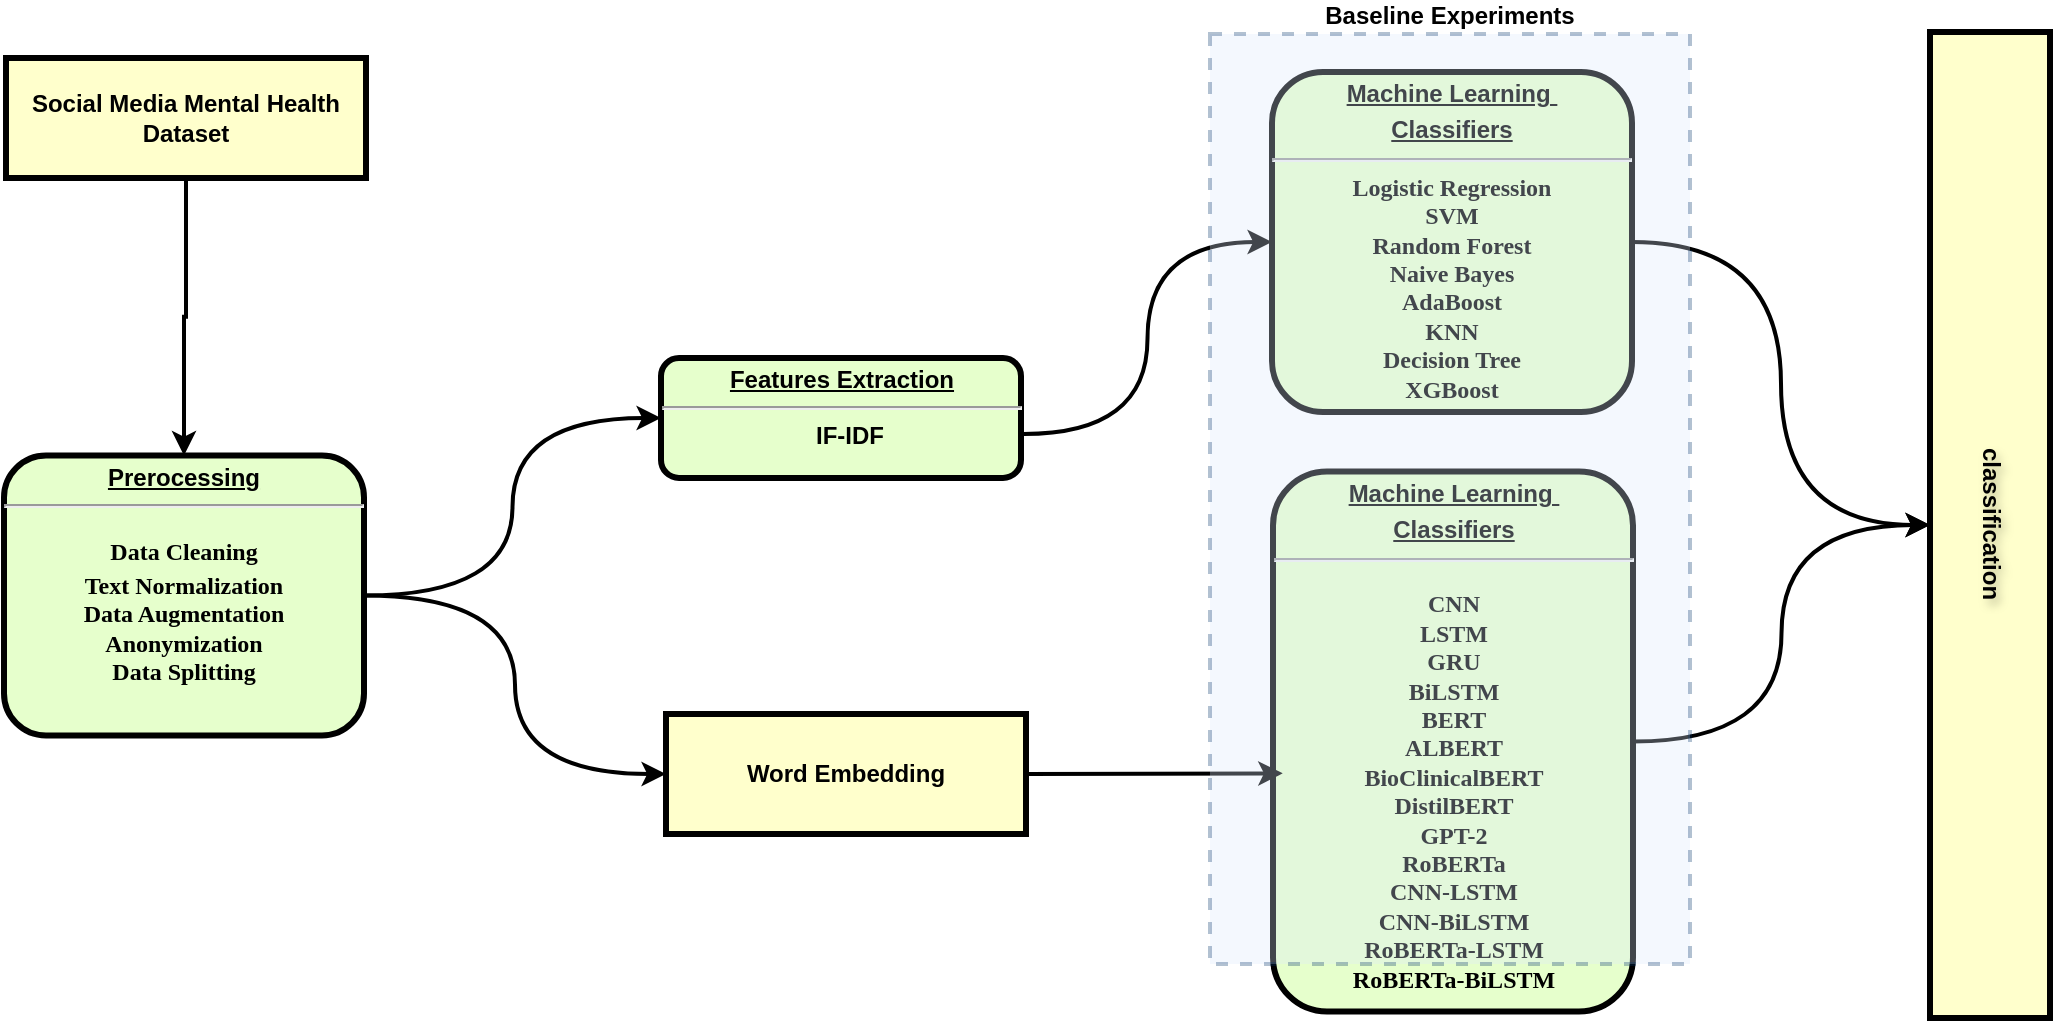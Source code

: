 <mxfile version="24.7.6">
  <diagram name="Page-1" id="c7558073-3199-34d8-9f00-42111426c3f3">
    <mxGraphModel dx="2409" dy="4264" grid="1" gridSize="10" guides="1" tooltips="1" connect="1" arrows="1" fold="1" page="1" pageScale="1" pageWidth="826" pageHeight="1169" background="none" math="0" shadow="0">
      <root>
        <mxCell id="0" />
        <mxCell id="1" parent="0" />
        <mxCell id="sLRV9vYnDIUPVNr7N1KM-106" style="edgeStyle=orthogonalEdgeStyle;rounded=0;orthogonalLoop=1;jettySize=auto;html=1;verticalAlign=top;strokeWidth=2;strokeColor=#000000;" edge="1" parent="1" source="sLRV9vYnDIUPVNr7N1KM-96" target="sLRV9vYnDIUPVNr7N1KM-97">
          <mxGeometry relative="1" as="geometry" />
        </mxCell>
        <mxCell id="sLRV9vYnDIUPVNr7N1KM-96" value="Social Media Mental Health Dataset" style="whiteSpace=wrap;align=center;verticalAlign=middle;fontStyle=1;strokeWidth=3;fillColor=#FFFFCC" vertex="1" parent="1">
          <mxGeometry x="-789" y="-3427" width="180" height="60" as="geometry" />
        </mxCell>
        <mxCell id="sLRV9vYnDIUPVNr7N1KM-108" style="edgeStyle=orthogonalEdgeStyle;rounded=0;orthogonalLoop=1;jettySize=auto;html=1;exitX=1;exitY=0.5;exitDx=0;exitDy=0;entryX=0;entryY=0.5;entryDx=0;entryDy=0;curved=1;strokeWidth=2;" edge="1" parent="1" source="sLRV9vYnDIUPVNr7N1KM-97" target="sLRV9vYnDIUPVNr7N1KM-98">
          <mxGeometry relative="1" as="geometry" />
        </mxCell>
        <mxCell id="sLRV9vYnDIUPVNr7N1KM-109" style="edgeStyle=orthogonalEdgeStyle;rounded=0;orthogonalLoop=1;jettySize=auto;html=1;entryX=0;entryY=0.5;entryDx=0;entryDy=0;curved=1;strokeWidth=2;" edge="1" parent="1" source="sLRV9vYnDIUPVNr7N1KM-97" target="sLRV9vYnDIUPVNr7N1KM-103">
          <mxGeometry relative="1" as="geometry" />
        </mxCell>
        <mxCell id="sLRV9vYnDIUPVNr7N1KM-97" value="&lt;p style=&quot;margin: 0px; margin-top: 4px; text-align: center; text-decoration: underline;&quot;&gt;&lt;strong&gt;Prerocessing&lt;br&gt;&lt;/strong&gt;&lt;/p&gt;&lt;hr&gt;&lt;h4 style=&quot;margin-top: 11pt; margin-bottom: 2pt;&quot;&gt;&lt;font style=&quot;font-size: 12px;&quot;&gt;&lt;span style=&quot;font-family: &amp;quot;Times New Roman&amp;quot;;&quot; dir=&quot;LTR&quot;&gt;Data Cleaning&lt;/span&gt;&lt;span style=&quot;font-family: &amp;quot;Times New Roman&amp;quot;;&quot;&gt;&lt;/span&gt;&lt;/font&gt;&lt;/h4&gt;&lt;div style=&quot;&quot;&gt;&lt;span style=&quot;font-family: &amp;quot;Times New Roman&amp;quot;;&quot; dir=&quot;LTR&quot;&gt;&lt;font style=&quot;font-size: 12px;&quot;&gt;Text Normalization&lt;/font&gt;&lt;/span&gt;&lt;/div&gt;&lt;div style=&quot;&quot;&gt;&lt;span style=&quot;font-family: &amp;quot;Times New Roman&amp;quot;; background-color: initial;&quot;&gt;&lt;font style=&quot;font-size: 12px;&quot;&gt;Data Augmentation&lt;/font&gt;&lt;/span&gt;&lt;/div&gt;&lt;div style=&quot;&quot;&gt;&lt;span style=&quot;font-family: &amp;quot;Times New Roman&amp;quot;; background-color: initial;&quot;&gt;&lt;font style=&quot;font-size: 12px;&quot;&gt;Anonymization&lt;/font&gt;&lt;/span&gt;&lt;/div&gt;&lt;div style=&quot;&quot;&gt;&lt;span style=&quot;font-family: &amp;quot;Times New Roman&amp;quot;; background-color: initial;&quot;&gt;&lt;font style=&quot;font-size: 12px;&quot;&gt;Data Splitting&lt;/font&gt;&lt;/span&gt;&lt;/div&gt;&lt;div style=&quot;&quot;&gt;&lt;span style=&quot;font-size: 10.5pt; font-family: &amp;quot;Times New Roman&amp;quot;; background-color: initial;&quot;&gt;&lt;br&gt;&lt;/span&gt;&lt;/div&gt;" style="verticalAlign=middle;align=center;overflow=fill;fontSize=12;fontFamily=Helvetica;html=1;rounded=1;fontStyle=1;strokeWidth=3;fillColor=#E6FFCC" vertex="1" parent="1">
          <mxGeometry x="-790" y="-3228.25" width="180" height="140" as="geometry" />
        </mxCell>
        <mxCell id="sLRV9vYnDIUPVNr7N1KM-110" style="edgeStyle=orthogonalEdgeStyle;rounded=0;orthogonalLoop=1;jettySize=auto;html=1;exitX=1;exitY=0.5;exitDx=0;exitDy=0;entryX=0;entryY=0.5;entryDx=0;entryDy=0;curved=1;strokeWidth=2;" edge="1" parent="1" target="sLRV9vYnDIUPVNr7N1KM-100">
          <mxGeometry relative="1" as="geometry">
            <mxPoint x="-281.5" y="-3239" as="sourcePoint" />
          </mxGeometry>
        </mxCell>
        <mxCell id="sLRV9vYnDIUPVNr7N1KM-98" value="&lt;p style=&quot;margin: 0px; margin-top: 4px; text-align: center; text-decoration: underline;&quot;&gt;&lt;strong&gt;Features Extraction&lt;/strong&gt;&lt;/p&gt;&lt;hr&gt;&lt;p style=&quot;margin: 0px; margin-left: 8px;&quot;&gt;IF-IDF&lt;/p&gt;" style="verticalAlign=middle;align=center;overflow=fill;fontSize=12;fontFamily=Helvetica;html=1;rounded=1;fontStyle=1;strokeWidth=3;fillColor=#E6FFCC" vertex="1" parent="1">
          <mxGeometry x="-461.5" y="-3277" width="180" height="60" as="geometry" />
        </mxCell>
        <mxCell id="sLRV9vYnDIUPVNr7N1KM-116" style="edgeStyle=orthogonalEdgeStyle;rounded=0;orthogonalLoop=1;jettySize=auto;html=1;exitX=1;exitY=0.5;exitDx=0;exitDy=0;entryX=0.5;entryY=1;entryDx=0;entryDy=0;curved=1;strokeWidth=2;" edge="1" parent="1" source="sLRV9vYnDIUPVNr7N1KM-100" target="sLRV9vYnDIUPVNr7N1KM-104">
          <mxGeometry relative="1" as="geometry" />
        </mxCell>
        <mxCell id="sLRV9vYnDIUPVNr7N1KM-100" value="&lt;p style=&quot;margin: 4px 0px 0px; text-decoration: underline;&quot;&gt;Machine Learning&amp;nbsp;&lt;/p&gt;&lt;p style=&quot;margin: 4px 0px 0px; text-decoration: underline;&quot;&gt;Classifiers&lt;/p&gt;&lt;hr&gt;&lt;div style=&quot;&quot;&gt;&lt;font style=&quot;font-size: 12px;&quot; face=&quot;宋体&quot;&gt;Logistic Regression&lt;/font&gt;&lt;/div&gt;&lt;div style=&quot;&quot;&gt;&lt;font style=&quot;font-size: 12px;&quot; face=&quot;宋体&quot;&gt;SVM&lt;/font&gt;&lt;/div&gt;&lt;div style=&quot;&quot;&gt;&lt;font style=&quot;font-size: 12px;&quot; face=&quot;宋体&quot;&gt;Random Forest&lt;/font&gt;&lt;/div&gt;&lt;div style=&quot;&quot;&gt;&lt;font style=&quot;font-size: 12px;&quot; face=&quot;宋体&quot;&gt;Naive Bayes&lt;/font&gt;&lt;/div&gt;&lt;div style=&quot;&quot;&gt;&lt;font style=&quot;font-size: 12px;&quot; face=&quot;宋体&quot;&gt;AdaBoost&lt;/font&gt;&lt;/div&gt;&lt;div style=&quot;&quot;&gt;&lt;font style=&quot;font-size: 12px;&quot; face=&quot;宋体&quot;&gt;KNN&lt;/font&gt;&lt;/div&gt;&lt;div style=&quot;&quot;&gt;&lt;font style=&quot;font-size: 12px;&quot; face=&quot;宋体&quot;&gt;Decision Tree&lt;/font&gt;&lt;/div&gt;&lt;div style=&quot;&quot;&gt;&lt;font style=&quot;font-size: 12px;&quot; face=&quot;宋体&quot;&gt;XGBoost&lt;/font&gt;&lt;/div&gt;" style="verticalAlign=middle;align=center;overflow=fill;fontSize=12;fontFamily=Helvetica;html=1;rounded=1;fontStyle=1;strokeWidth=3;fillColor=#E6FFCC" vertex="1" parent="1">
          <mxGeometry x="-156" y="-3420" width="180" height="170" as="geometry" />
        </mxCell>
        <mxCell id="sLRV9vYnDIUPVNr7N1KM-115" style="edgeStyle=orthogonalEdgeStyle;rounded=0;orthogonalLoop=1;jettySize=auto;html=1;exitX=1;exitY=0.5;exitDx=0;exitDy=0;strokeWidth=2;curved=1;entryX=0.5;entryY=1;entryDx=0;entryDy=0;" edge="1" parent="1" source="sLRV9vYnDIUPVNr7N1KM-101" target="sLRV9vYnDIUPVNr7N1KM-104">
          <mxGeometry relative="1" as="geometry">
            <mxPoint x="113" y="-3177" as="targetPoint" />
          </mxGeometry>
        </mxCell>
        <mxCell id="sLRV9vYnDIUPVNr7N1KM-101" value="&lt;p style=&quot;text-decoration-line: underline; margin: 4px 0px 0px;&quot;&gt;&lt;font style=&quot;font-size: 12px;&quot;&gt;Machine Learning&amp;nbsp;&lt;/font&gt;&lt;/p&gt;&lt;p style=&quot;text-decoration-line: underline; margin: 4px 0px 0px;&quot;&gt;&lt;font style=&quot;font-size: 12px;&quot;&gt;Classifiers&lt;/font&gt;&lt;/p&gt;&lt;hr&gt;&lt;p style=&quot;margin-top: 11pt; margin-bottom: 2pt;&quot;&gt;&lt;font style=&quot;font-size: 12px;&quot;&gt;&lt;font style=&quot;font-size: 12px;&quot; face=&quot;Times New Roman&quot;&gt;CNN&lt;br&gt;&lt;/font&gt;&lt;font style=&quot;font-size: 12px;&quot; face=&quot;Times New Roman&quot;&gt;LSTM&lt;br&gt;&lt;/font&gt;&lt;font style=&quot;font-size: 12px;&quot; face=&quot;Times New Roman&quot;&gt;GRU&lt;br&gt;&lt;/font&gt;&lt;font style=&quot;font-size: 12px;&quot; face=&quot;Times New Roman&quot;&gt;BiLSTM&lt;br&gt;&lt;/font&gt;&lt;font style=&quot;font-size: 12px;&quot; face=&quot;Times New Roman&quot;&gt;BERT&lt;br&gt;&lt;/font&gt;&lt;font style=&quot;font-size: 12px;&quot; face=&quot;Times New Roman&quot;&gt;ALBERT&lt;br&gt;&lt;/font&gt;&lt;font style=&quot;font-size: 12px;&quot; face=&quot;Times New Roman&quot;&gt;BioClinicalBERT&lt;br&gt;&lt;/font&gt;&lt;font style=&quot;font-size: 12px;&quot; face=&quot;Times New Roman&quot;&gt;DistilBERT&lt;br&gt;&lt;/font&gt;&lt;font style=&quot;font-size: 12px;&quot; face=&quot;Times New Roman&quot;&gt;GPT-2&lt;br&gt;&lt;/font&gt;&lt;font style=&quot;font-size: 12px;&quot; face=&quot;Times New Roman&quot;&gt;RoBERTa&lt;br&gt;&lt;/font&gt;&lt;font style=&quot;font-size: 12px;&quot; face=&quot;Times New Roman&quot;&gt;CNN-LSTM&lt;br&gt;&lt;/font&gt;&lt;font style=&quot;font-size: 12px;&quot; face=&quot;Times New Roman&quot;&gt;CNN-BiLSTM&lt;br&gt;&lt;/font&gt;&lt;font style=&quot;font-size: 12px;&quot; face=&quot;Times New Roman&quot;&gt;RoBERTa-LSTM&lt;br&gt;&lt;/font&gt;&lt;font style=&quot;font-size: 12px;&quot; face=&quot;Times New Roman&quot;&gt;RoBERTa-BiLSTM&lt;/font&gt;&lt;/font&gt;&lt;/p&gt;" style="verticalAlign=middle;align=center;overflow=fill;fontSize=12;fontFamily=Helvetica;html=1;rounded=1;fontStyle=1;strokeWidth=3;fillColor=#E6FFCC" vertex="1" parent="1">
          <mxGeometry x="-155.5" y="-3220.25" width="180" height="270" as="geometry" />
        </mxCell>
        <mxCell id="sLRV9vYnDIUPVNr7N1KM-103" value="Word Embedding" style="whiteSpace=wrap;align=center;verticalAlign=middle;fontStyle=1;strokeWidth=3;fillColor=#FFFFCC" vertex="1" parent="1">
          <mxGeometry x="-459" y="-3099" width="180" height="60" as="geometry" />
        </mxCell>
        <mxCell id="sLRV9vYnDIUPVNr7N1KM-104" value="classification" style="whiteSpace=wrap;align=center;verticalAlign=middle;fontStyle=1;strokeWidth=3;fillColor=#FFFFCC;flipV=0;direction=south;textShadow=1;textDirection=vertical-lr;fontFamily=Helvetica;fontSize=12;" vertex="1" parent="1">
          <mxGeometry x="173" y="-3440" width="60" height="493" as="geometry" />
        </mxCell>
        <mxCell id="sLRV9vYnDIUPVNr7N1KM-111" style="edgeStyle=orthogonalEdgeStyle;rounded=0;orthogonalLoop=1;jettySize=auto;html=1;exitX=1;exitY=0.5;exitDx=0;exitDy=0;entryX=0.027;entryY=0.559;entryDx=0;entryDy=0;entryPerimeter=0;curved=1;strokeWidth=2;" edge="1" parent="1" source="sLRV9vYnDIUPVNr7N1KM-103" target="sLRV9vYnDIUPVNr7N1KM-101">
          <mxGeometry relative="1" as="geometry">
            <mxPoint x="-279" y="-3069" as="sourcePoint" />
          </mxGeometry>
        </mxCell>
        <mxCell id="sLRV9vYnDIUPVNr7N1KM-120" value="&lt;b&gt;Baseline Experiments&lt;/b&gt;" style="rounded=0;whiteSpace=wrap;html=1;opacity=30;fillColor=#dae8fc;strokeColor=#003366;labelPosition=center;verticalLabelPosition=top;align=center;verticalAlign=bottom;dashed=1;strokeWidth=2;" vertex="1" parent="1">
          <mxGeometry x="-187" y="-3439" width="240" height="465" as="geometry" />
        </mxCell>
      </root>
    </mxGraphModel>
  </diagram>
</mxfile>
